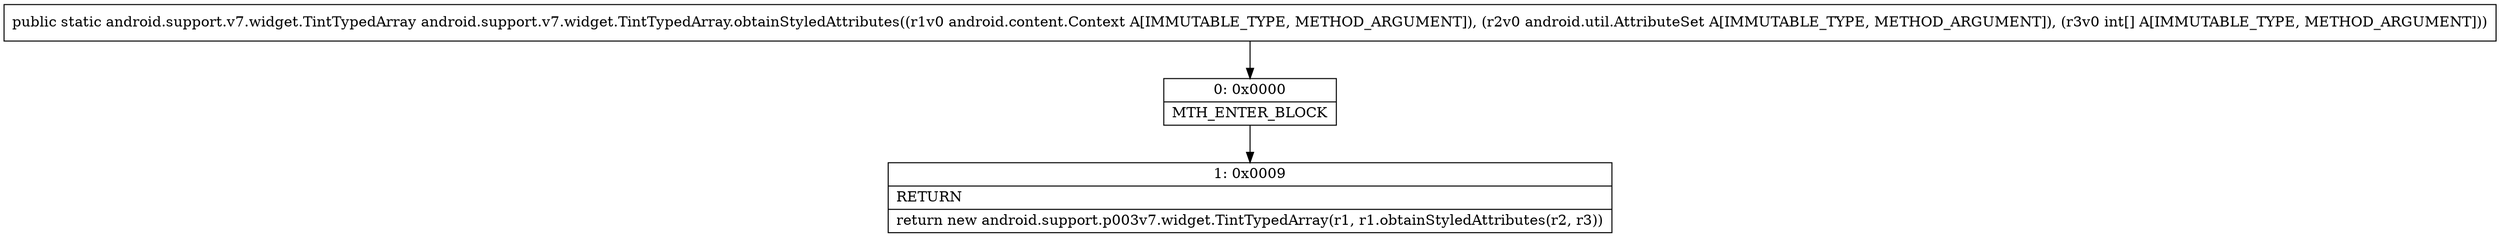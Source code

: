 digraph "CFG forandroid.support.v7.widget.TintTypedArray.obtainStyledAttributes(Landroid\/content\/Context;Landroid\/util\/AttributeSet;[I)Landroid\/support\/v7\/widget\/TintTypedArray;" {
Node_0 [shape=record,label="{0\:\ 0x0000|MTH_ENTER_BLOCK\l}"];
Node_1 [shape=record,label="{1\:\ 0x0009|RETURN\l|return new android.support.p003v7.widget.TintTypedArray(r1, r1.obtainStyledAttributes(r2, r3))\l}"];
MethodNode[shape=record,label="{public static android.support.v7.widget.TintTypedArray android.support.v7.widget.TintTypedArray.obtainStyledAttributes((r1v0 android.content.Context A[IMMUTABLE_TYPE, METHOD_ARGUMENT]), (r2v0 android.util.AttributeSet A[IMMUTABLE_TYPE, METHOD_ARGUMENT]), (r3v0 int[] A[IMMUTABLE_TYPE, METHOD_ARGUMENT])) }"];
MethodNode -> Node_0;
Node_0 -> Node_1;
}

